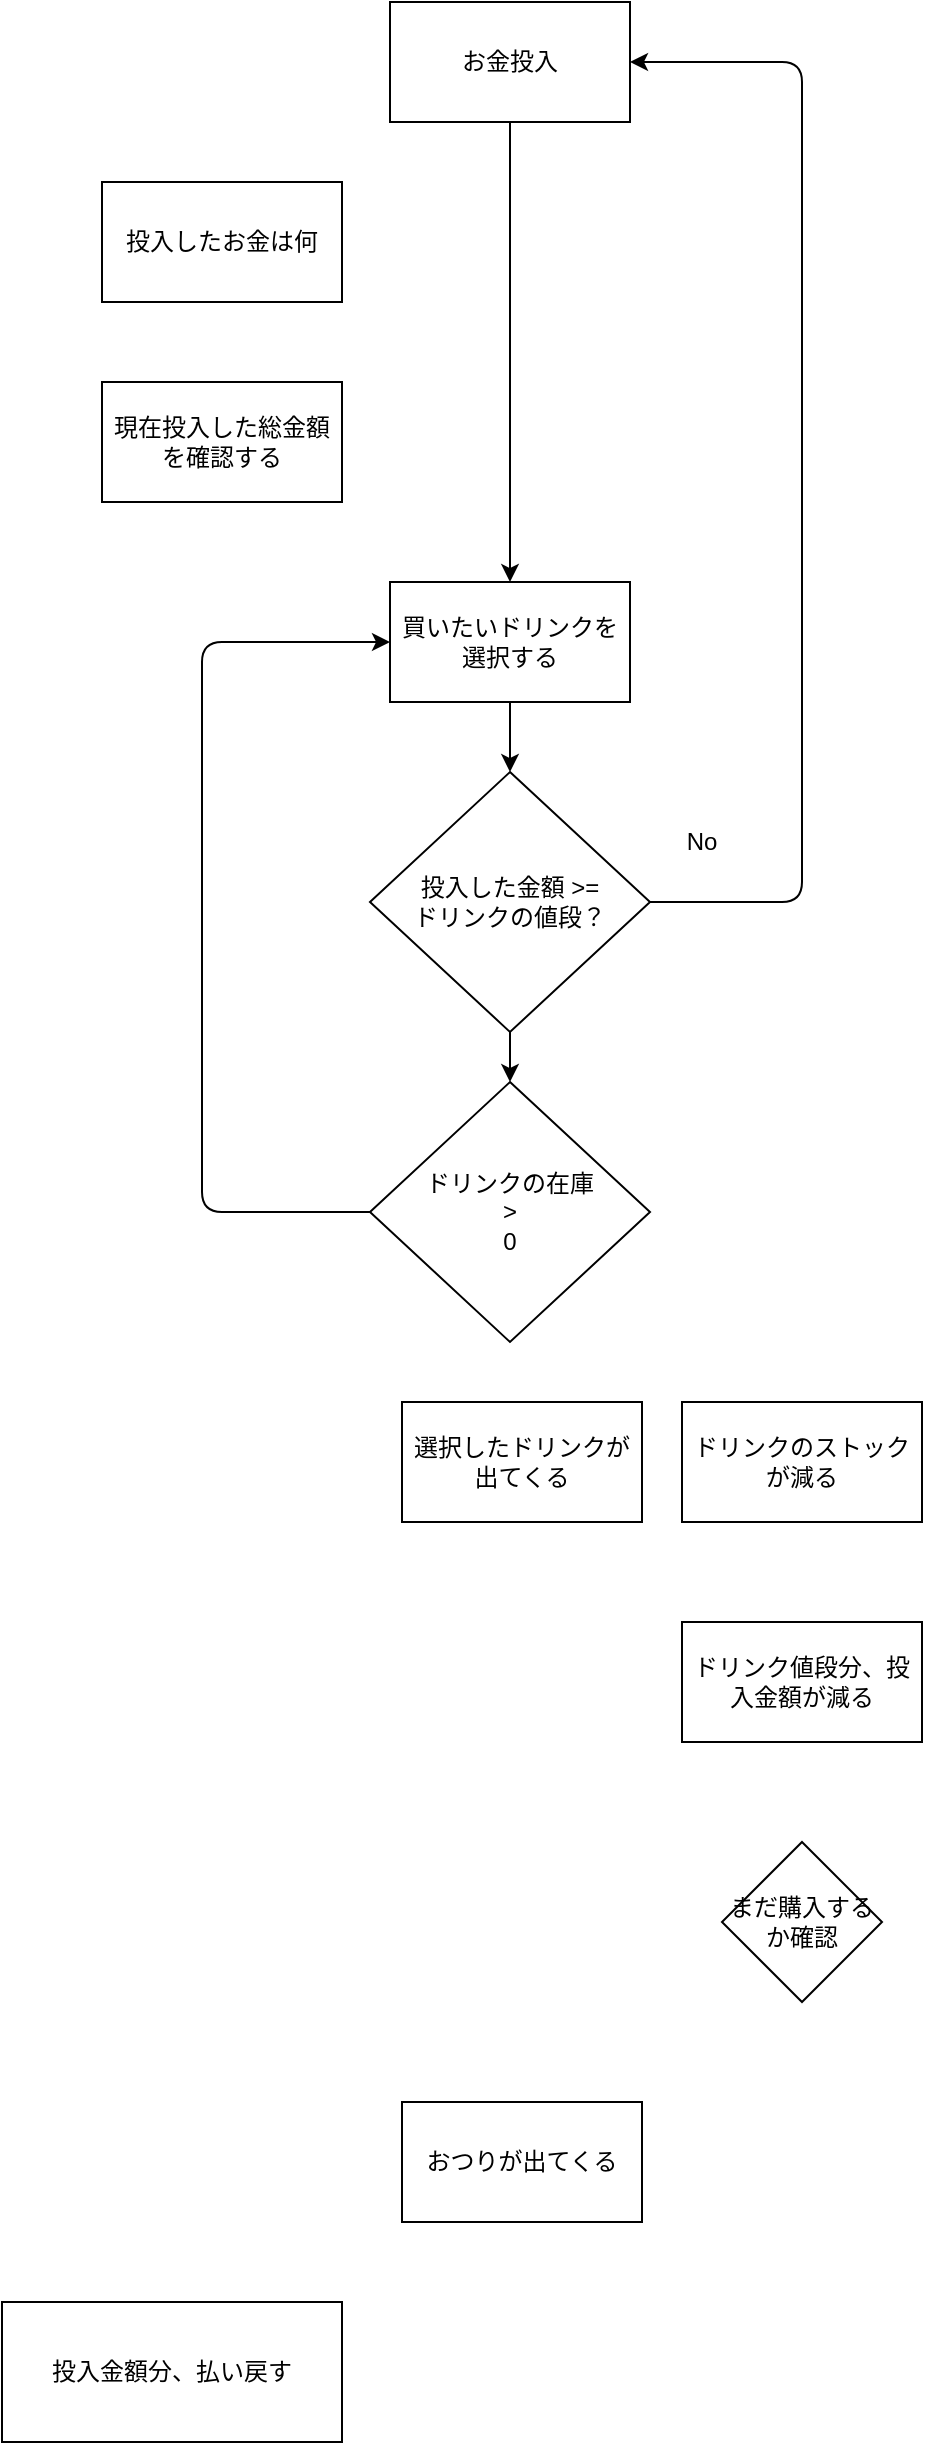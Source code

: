 <mxfile>
    <diagram id="ftwKGmKvUH5sL6i6RtWt" name="ページ1">
        <mxGraphModel dx="480" dy="790" grid="1" gridSize="10" guides="1" tooltips="1" connect="1" arrows="1" fold="1" page="1" pageScale="1" pageWidth="827" pageHeight="1169" math="0" shadow="0">
            <root>
                <mxCell id="0"/>
                <mxCell id="1" parent="0"/>
                <mxCell id="2" value="お金投入" style="rounded=0;whiteSpace=wrap;html=1;" parent="1" vertex="1">
                    <mxGeometry x="354" y="70" width="120" height="60" as="geometry"/>
                </mxCell>
                <mxCell id="3" value="買いたいドリンクを選択する" style="rounded=0;whiteSpace=wrap;html=1;" parent="1" vertex="1">
                    <mxGeometry x="354" y="360" width="120" height="60" as="geometry"/>
                </mxCell>
                <mxCell id="4" value="選択したドリンクが出てくる" style="rounded=0;whiteSpace=wrap;html=1;" parent="1" vertex="1">
                    <mxGeometry x="360" y="770" width="120" height="60" as="geometry"/>
                </mxCell>
                <mxCell id="5" value="おつりが出てくる" style="rounded=0;whiteSpace=wrap;html=1;" parent="1" vertex="1">
                    <mxGeometry x="360" y="1120" width="120" height="60" as="geometry"/>
                </mxCell>
                <mxCell id="6" value="投入したお金は何" style="rounded=0;whiteSpace=wrap;html=1;" parent="1" vertex="1">
                    <mxGeometry x="210" y="160" width="120" height="60" as="geometry"/>
                </mxCell>
                <mxCell id="7" value="現在投入した総金額を確認する" style="rounded=0;whiteSpace=wrap;html=1;" parent="1" vertex="1">
                    <mxGeometry x="210" y="260" width="120" height="60" as="geometry"/>
                </mxCell>
                <mxCell id="11" value="ドリンクのストックが減る" style="rounded=0;whiteSpace=wrap;html=1;" parent="1" vertex="1">
                    <mxGeometry x="500" y="770" width="120" height="60" as="geometry"/>
                </mxCell>
                <mxCell id="12" value="ドリンク値段分、投入金額が減る" style="rounded=0;whiteSpace=wrap;html=1;" parent="1" vertex="1">
                    <mxGeometry x="500" y="880" width="120" height="60" as="geometry"/>
                </mxCell>
                <mxCell id="13" value="投入金額分、払い戻す" style="rounded=0;whiteSpace=wrap;html=1;" parent="1" vertex="1">
                    <mxGeometry x="160" y="1220" width="170" height="70" as="geometry"/>
                </mxCell>
                <mxCell id="14" value="まだ購入するか確認" style="rhombus;whiteSpace=wrap;html=1;" parent="1" vertex="1">
                    <mxGeometry x="520" y="990" width="80" height="80" as="geometry"/>
                </mxCell>
                <mxCell id="15" value="&lt;span&gt;投入した金額 &amp;gt;= &lt;br&gt;ドリンクの値段？&lt;/span&gt;" style="rhombus;whiteSpace=wrap;html=1;" parent="1" vertex="1">
                    <mxGeometry x="344" y="455" width="140" height="130" as="geometry"/>
                </mxCell>
                <mxCell id="16" value="&lt;span&gt;ドリンクの在庫&lt;br&gt;&amp;gt;&lt;br&gt;0&lt;br&gt;&lt;/span&gt;" style="rhombus;whiteSpace=wrap;html=1;" parent="1" vertex="1">
                    <mxGeometry x="344" y="610" width="140" height="130" as="geometry"/>
                </mxCell>
                <mxCell id="17" value="" style="endArrow=classic;html=1;exitX=1;exitY=0.5;exitDx=0;exitDy=0;entryX=1;entryY=0.5;entryDx=0;entryDy=0;" parent="1" source="15" target="2" edge="1">
                    <mxGeometry width="50" height="50" relative="1" as="geometry">
                        <mxPoint x="510" y="630" as="sourcePoint"/>
                        <mxPoint x="560" y="580" as="targetPoint"/>
                        <Array as="points">
                            <mxPoint x="560" y="520"/>
                            <mxPoint x="560" y="100"/>
                        </Array>
                    </mxGeometry>
                </mxCell>
                <mxCell id="18" value="No" style="text;html=1;strokeColor=none;fillColor=none;align=center;verticalAlign=middle;whiteSpace=wrap;rounded=0;" parent="1" vertex="1">
                    <mxGeometry x="490" y="480" width="40" height="20" as="geometry"/>
                </mxCell>
                <mxCell id="19" value="" style="endArrow=classic;html=1;entryX=0;entryY=0.5;entryDx=0;entryDy=0;exitX=0;exitY=0.5;exitDx=0;exitDy=0;" parent="1" source="16" target="3" edge="1">
                    <mxGeometry width="50" height="50" relative="1" as="geometry">
                        <mxPoint x="360" y="655" as="sourcePoint"/>
                        <mxPoint x="484" y="110" as="targetPoint"/>
                        <Array as="points">
                            <mxPoint x="260" y="675"/>
                            <mxPoint x="260" y="390"/>
                        </Array>
                    </mxGeometry>
                </mxCell>
                <mxCell id="20" value="" style="endArrow=classic;html=1;exitX=0.5;exitY=1;exitDx=0;exitDy=0;entryX=0.5;entryY=0;entryDx=0;entryDy=0;" parent="1" source="3" target="15" edge="1">
                    <mxGeometry width="50" height="50" relative="1" as="geometry">
                        <mxPoint x="510" y="430" as="sourcePoint"/>
                        <mxPoint x="560" y="380" as="targetPoint"/>
                    </mxGeometry>
                </mxCell>
                <mxCell id="21" value="" style="endArrow=classic;html=1;exitX=0.5;exitY=1;exitDx=0;exitDy=0;entryX=0.5;entryY=0;entryDx=0;entryDy=0;" parent="1" source="2" target="3" edge="1">
                    <mxGeometry width="50" height="50" relative="1" as="geometry">
                        <mxPoint x="510" y="430" as="sourcePoint"/>
                        <mxPoint x="560" y="380" as="targetPoint"/>
                    </mxGeometry>
                </mxCell>
                <mxCell id="22" value="" style="endArrow=classic;html=1;exitX=0.5;exitY=1;exitDx=0;exitDy=0;entryX=0.5;entryY=0;entryDx=0;entryDy=0;" parent="1" source="15" target="16" edge="1">
                    <mxGeometry width="50" height="50" relative="1" as="geometry">
                        <mxPoint x="424" y="430" as="sourcePoint"/>
                        <mxPoint x="424" y="465" as="targetPoint"/>
                    </mxGeometry>
                </mxCell>
            </root>
        </mxGraphModel>
    </diagram>
</mxfile>